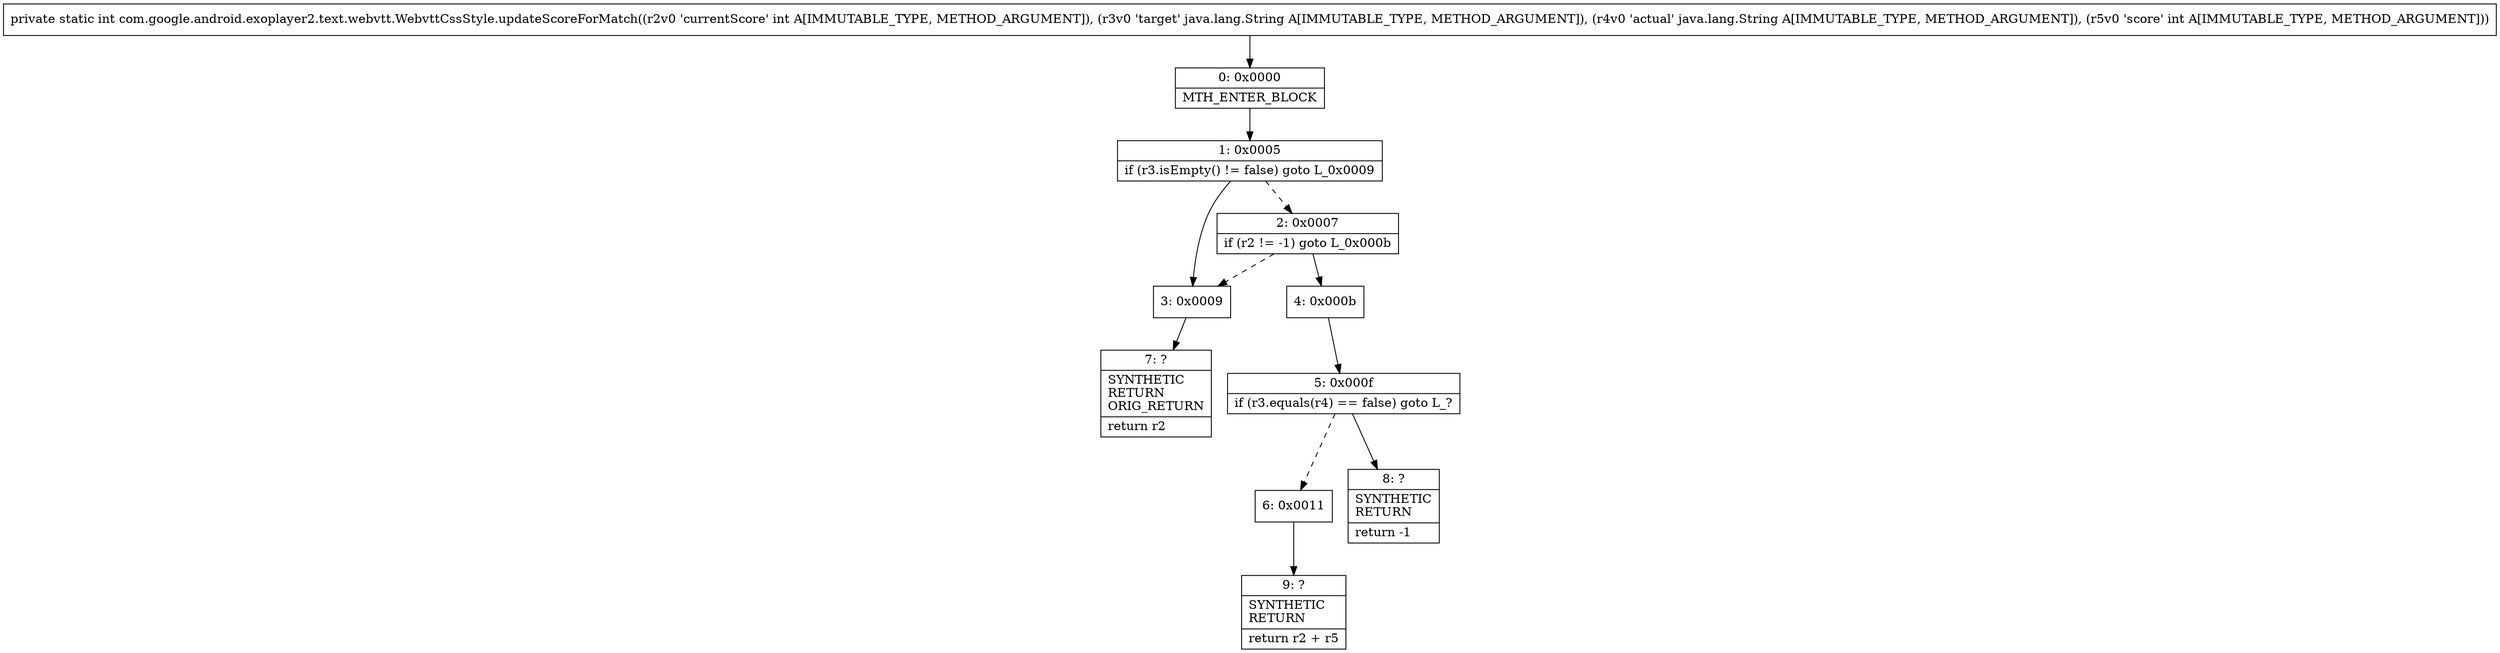 digraph "CFG forcom.google.android.exoplayer2.text.webvtt.WebvttCssStyle.updateScoreForMatch(ILjava\/lang\/String;Ljava\/lang\/String;I)I" {
Node_0 [shape=record,label="{0\:\ 0x0000|MTH_ENTER_BLOCK\l}"];
Node_1 [shape=record,label="{1\:\ 0x0005|if (r3.isEmpty() != false) goto L_0x0009\l}"];
Node_2 [shape=record,label="{2\:\ 0x0007|if (r2 != \-1) goto L_0x000b\l}"];
Node_3 [shape=record,label="{3\:\ 0x0009}"];
Node_4 [shape=record,label="{4\:\ 0x000b}"];
Node_5 [shape=record,label="{5\:\ 0x000f|if (r3.equals(r4) == false) goto L_?\l}"];
Node_6 [shape=record,label="{6\:\ 0x0011}"];
Node_7 [shape=record,label="{7\:\ ?|SYNTHETIC\lRETURN\lORIG_RETURN\l|return r2\l}"];
Node_8 [shape=record,label="{8\:\ ?|SYNTHETIC\lRETURN\l|return \-1\l}"];
Node_9 [shape=record,label="{9\:\ ?|SYNTHETIC\lRETURN\l|return r2 + r5\l}"];
MethodNode[shape=record,label="{private static int com.google.android.exoplayer2.text.webvtt.WebvttCssStyle.updateScoreForMatch((r2v0 'currentScore' int A[IMMUTABLE_TYPE, METHOD_ARGUMENT]), (r3v0 'target' java.lang.String A[IMMUTABLE_TYPE, METHOD_ARGUMENT]), (r4v0 'actual' java.lang.String A[IMMUTABLE_TYPE, METHOD_ARGUMENT]), (r5v0 'score' int A[IMMUTABLE_TYPE, METHOD_ARGUMENT])) }"];
MethodNode -> Node_0;
Node_0 -> Node_1;
Node_1 -> Node_2[style=dashed];
Node_1 -> Node_3;
Node_2 -> Node_3[style=dashed];
Node_2 -> Node_4;
Node_3 -> Node_7;
Node_4 -> Node_5;
Node_5 -> Node_6[style=dashed];
Node_5 -> Node_8;
Node_6 -> Node_9;
}

